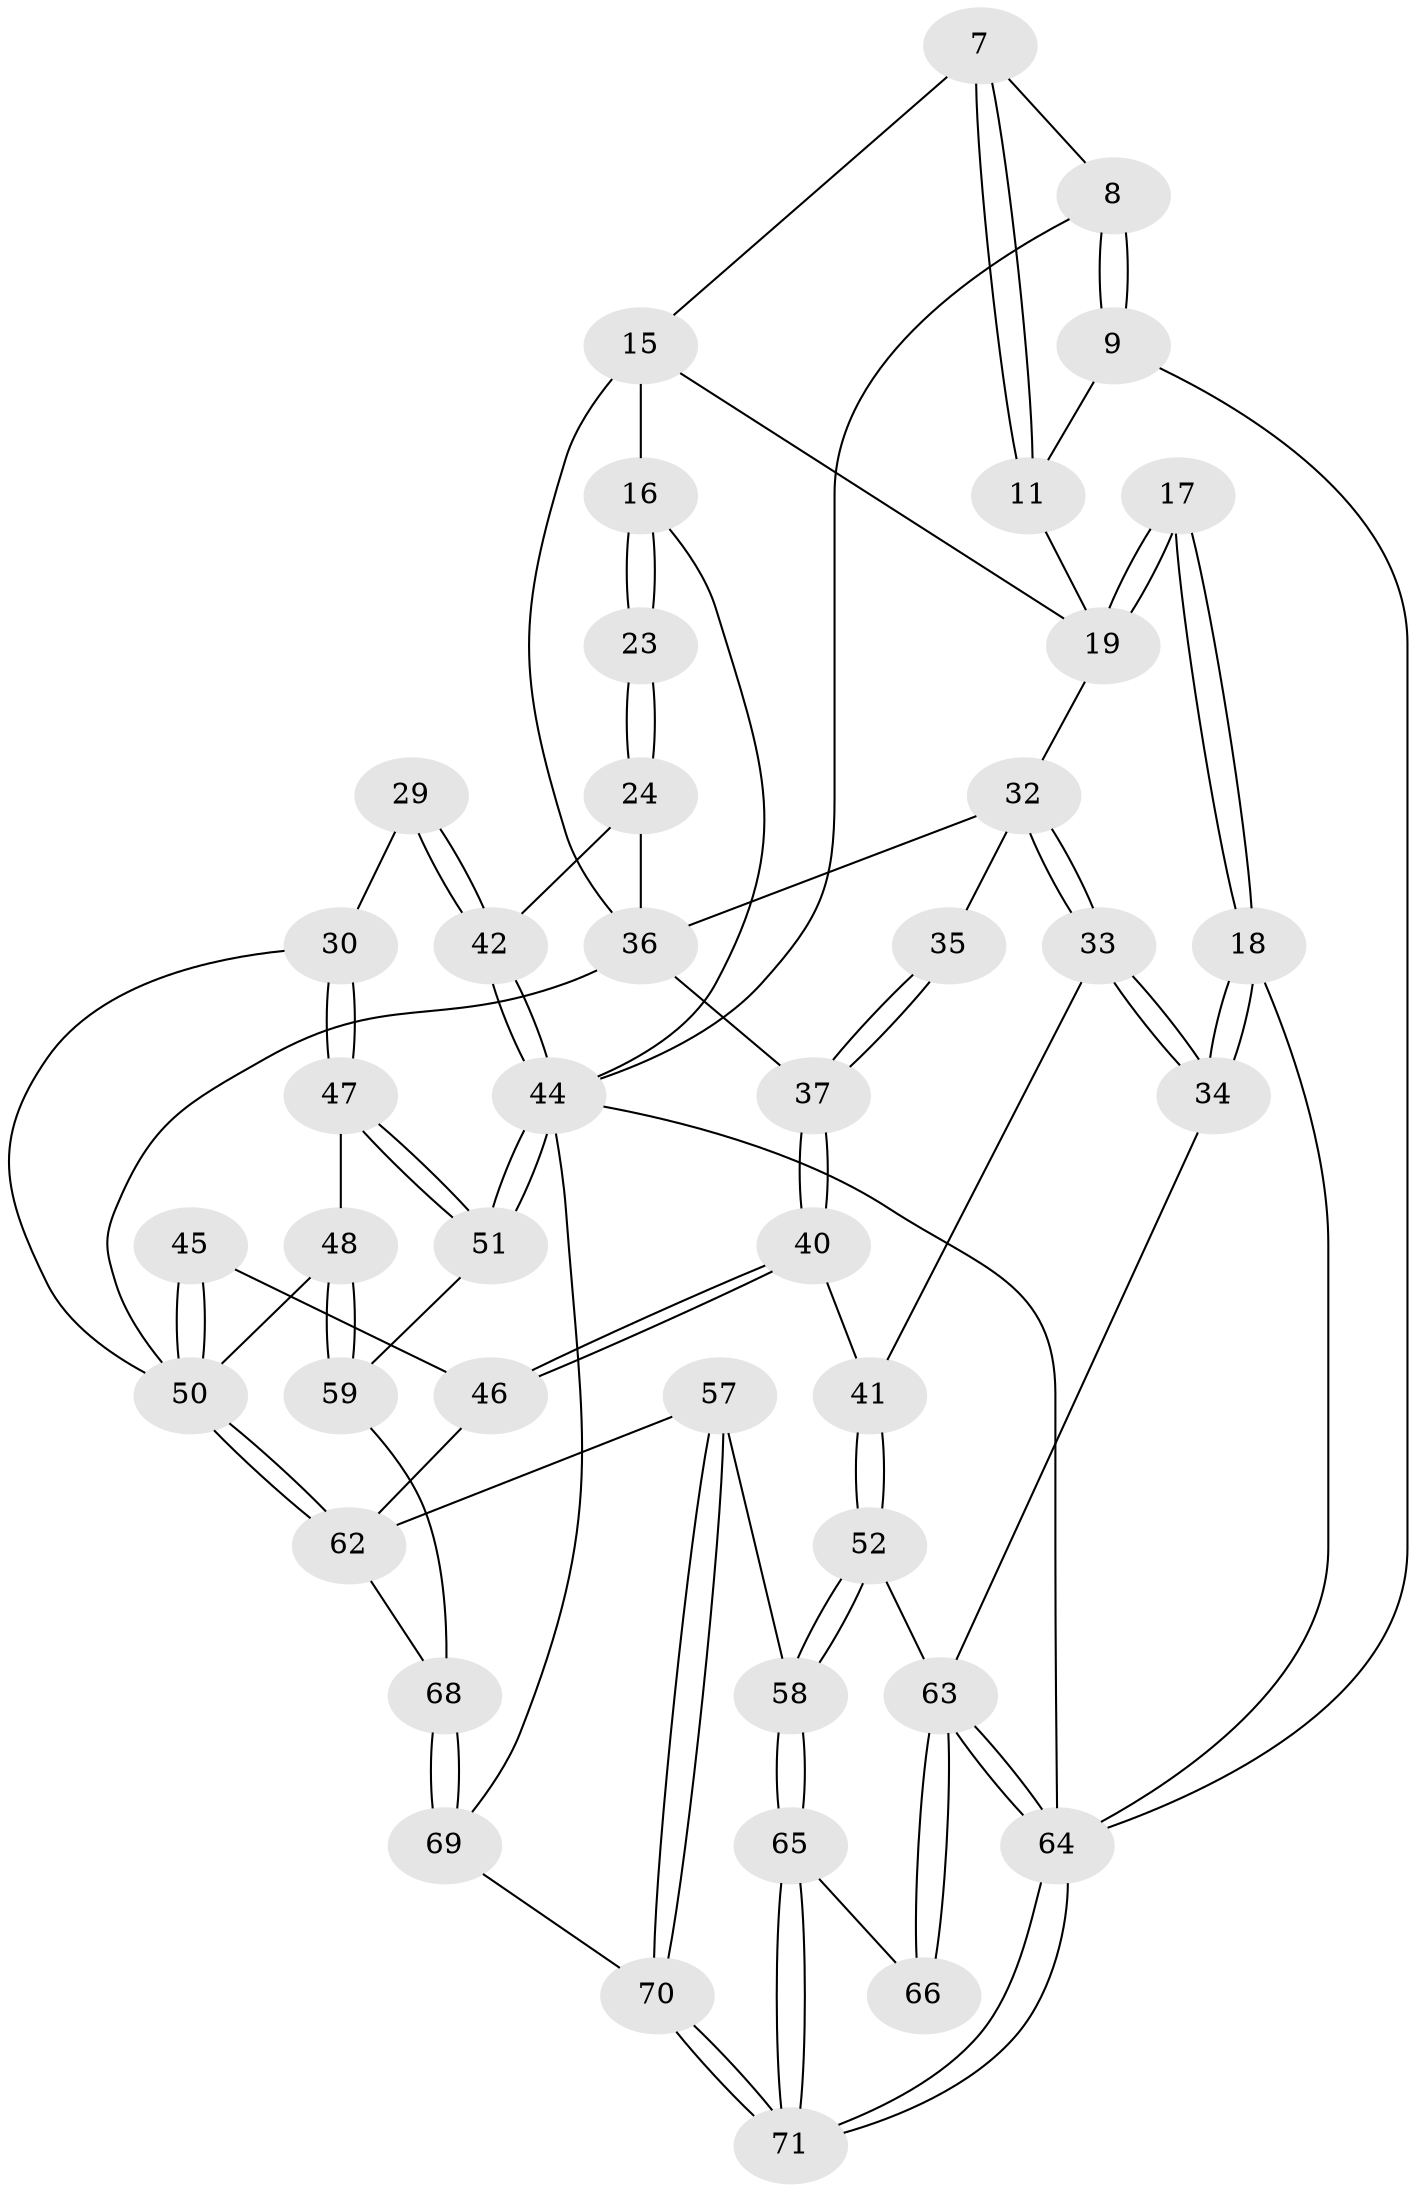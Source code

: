 // original degree distribution, {3: 0.028169014084507043, 5: 0.5633802816901409, 4: 0.22535211267605634, 6: 0.18309859154929578}
// Generated by graph-tools (version 1.1) at 2025/05/03/04/25 22:05:26]
// undirected, 42 vertices, 97 edges
graph export_dot {
graph [start="1"]
  node [color=gray90,style=filled];
  7 [pos="+0.20193131714366552+0.04711860200481004"];
  8 [pos="+0.1492673595735698+0"];
  9 [pos="+0.061983268216474596+0.14997499841358333"];
  11 [pos="+0.11697600264233604+0.16973371451433883"];
  15 [pos="+0.5175349507247011+0.2206220241109317",super="+12"];
  16 [pos="+0.5820231560860093+0.17392027008621022",super="+3"];
  17 [pos="+0.09076125068215002+0.43740813369923875"];
  18 [pos="+0+0.5456927938546497"];
  19 [pos="+0.21476600115528316+0.40494069529595683",super="+14"];
  23 [pos="+0.7934378490562366+0.3917887993975701"];
  24 [pos="+0.7991785990945982+0.4123698995823574"];
  29 [pos="+0.9242643011468875+0.574764346681982"];
  30 [pos="+0.8502617414409648+0.6465317213951576"];
  32 [pos="+0.2661143374753112+0.5084495485798549",super="+22+21"];
  33 [pos="+0.2538831634419674+0.6184980448187474"];
  34 [pos="+0+0.5461487230621905"];
  35 [pos="+0.343537511504741+0.5505807275530228"];
  36 [pos="+0.5147035458686605+0.4839087908175754",super="+26+20+25"];
  37 [pos="+0.35099691628048274+0.565622145778522"];
  40 [pos="+0.33478843688227283+0.6555578031079178"];
  41 [pos="+0.306595155525245+0.6669389596437506"];
  42 [pos="+1+0.5517079837217939",super="+27+28"];
  44 [pos="+1+0.8300950012735187",super="+43"];
  45 [pos="+0.524207625087307+0.6371483647755048"];
  46 [pos="+0.4978290740910412+0.6748653674597981"];
  47 [pos="+0.8425908381350032+0.6648544499698549"];
  48 [pos="+0.8092561408448448+0.684752080008347"];
  50 [pos="+0.7012464975029008+0.7565022774558827",super="+49+39+38"];
  51 [pos="+0.9906508491402347+0.77502977114298"];
  52 [pos="+0.26428524391221897+0.7657887859116745"];
  57 [pos="+0.4578099062321111+0.8690172718593427"];
  58 [pos="+0.27213825508693934+0.7991059900138737"];
  59 [pos="+0.8333492513448205+0.859721866334315"];
  62 [pos="+0.6808890991792237+0.8008173727498562",super="+56"];
  63 [pos="+0+1",super="+54+53"];
  64 [pos="+0+1",super="+10"];
  65 [pos="+0.1907123772950724+0.929364088906744"];
  66 [pos="+0.12145599847991648+0.8657186716569174"];
  68 [pos="+0.6430213950581422+0.9361099948167554",super="+61"];
  69 [pos="+0.6195078841779529+1",super="+67"];
  70 [pos="+0.41936470240578533+1"];
  71 [pos="+0.1861453102187295+1"];
  7 -- 8;
  7 -- 11;
  7 -- 11;
  7 -- 15;
  8 -- 9;
  8 -- 9;
  8 -- 44;
  9 -- 11;
  9 -- 64;
  11 -- 19;
  15 -- 16 [weight=2];
  15 -- 19;
  15 -- 36;
  16 -- 23 [weight=2];
  16 -- 23;
  16 -- 44;
  17 -- 18;
  17 -- 18;
  17 -- 19 [weight=2];
  17 -- 19;
  18 -- 34;
  18 -- 34;
  18 -- 64;
  19 -- 32;
  23 -- 24;
  23 -- 24;
  24 -- 42;
  24 -- 36;
  29 -- 30;
  29 -- 42 [weight=2];
  29 -- 42;
  30 -- 47;
  30 -- 47;
  30 -- 50;
  32 -- 33;
  32 -- 33;
  32 -- 35 [weight=2];
  32 -- 36;
  33 -- 34;
  33 -- 34;
  33 -- 41;
  34 -- 63;
  35 -- 37;
  35 -- 37;
  36 -- 37;
  36 -- 50 [weight=2];
  37 -- 40;
  37 -- 40;
  40 -- 41;
  40 -- 46;
  40 -- 46;
  41 -- 52;
  41 -- 52;
  42 -- 44 [weight=2];
  42 -- 44;
  44 -- 51;
  44 -- 51;
  44 -- 64 [weight=2];
  44 -- 69;
  45 -- 46;
  45 -- 50 [weight=2];
  45 -- 50;
  46 -- 62;
  47 -- 48;
  47 -- 51;
  47 -- 51;
  48 -- 59;
  48 -- 59;
  48 -- 50;
  50 -- 62;
  50 -- 62;
  51 -- 59;
  52 -- 58;
  52 -- 58;
  52 -- 63;
  57 -- 58;
  57 -- 70;
  57 -- 70;
  57 -- 62;
  58 -- 65;
  58 -- 65;
  59 -- 68;
  62 -- 68 [weight=2];
  63 -- 64;
  63 -- 64;
  63 -- 66 [weight=2];
  63 -- 66;
  64 -- 71;
  64 -- 71;
  65 -- 66;
  65 -- 71;
  65 -- 71;
  68 -- 69 [weight=2];
  68 -- 69;
  69 -- 70;
  70 -- 71;
  70 -- 71;
}
